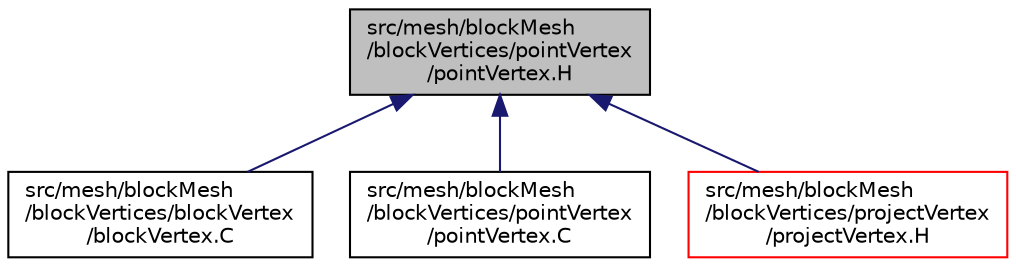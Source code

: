 digraph "src/mesh/blockMesh/blockVertices/pointVertex/pointVertex.H"
{
  bgcolor="transparent";
  edge [fontname="Helvetica",fontsize="10",labelfontname="Helvetica",labelfontsize="10"];
  node [fontname="Helvetica",fontsize="10",shape=record];
  Node1 [label="src/mesh/blockMesh\l/blockVertices/pointVertex\l/pointVertex.H",height=0.2,width=0.4,color="black", fillcolor="grey75", style="filled" fontcolor="black"];
  Node1 -> Node2 [dir="back",color="midnightblue",fontsize="10",style="solid",fontname="Helvetica"];
  Node2 [label="src/mesh/blockMesh\l/blockVertices/blockVertex\l/blockVertex.C",height=0.2,width=0.4,color="black",URL="$blockVertex_8C.html"];
  Node1 -> Node3 [dir="back",color="midnightblue",fontsize="10",style="solid",fontname="Helvetica"];
  Node3 [label="src/mesh/blockMesh\l/blockVertices/pointVertex\l/pointVertex.C",height=0.2,width=0.4,color="black",URL="$pointVertex_8C.html"];
  Node1 -> Node4 [dir="back",color="midnightblue",fontsize="10",style="solid",fontname="Helvetica"];
  Node4 [label="src/mesh/blockMesh\l/blockVertices/projectVertex\l/projectVertex.H",height=0.2,width=0.4,color="red",URL="$projectVertex_8H.html"];
}
